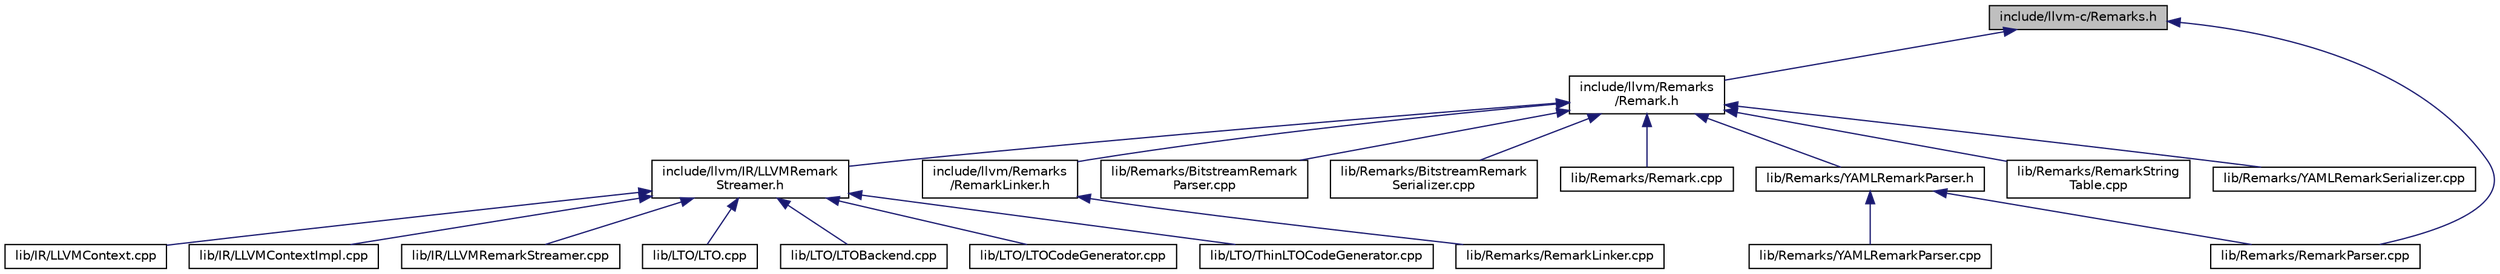 digraph "include/llvm-c/Remarks.h"
{
 // LATEX_PDF_SIZE
  bgcolor="transparent";
  edge [fontname="Helvetica",fontsize="10",labelfontname="Helvetica",labelfontsize="10"];
  node [fontname="Helvetica",fontsize="10",shape=record];
  Node1 [label="include/llvm-c/Remarks.h",height=0.2,width=0.4,color="black", fillcolor="grey75", style="filled", fontcolor="black",tooltip=" "];
  Node1 -> Node2 [dir="back",color="midnightblue",fontsize="10",style="solid",fontname="Helvetica"];
  Node2 [label="include/llvm/Remarks\l/Remark.h",height=0.2,width=0.4,color="black",URL="$Remark_8h.html",tooltip=" "];
  Node2 -> Node3 [dir="back",color="midnightblue",fontsize="10",style="solid",fontname="Helvetica"];
  Node3 [label="include/llvm/IR/LLVMRemark\lStreamer.h",height=0.2,width=0.4,color="black",URL="$LLVMRemarkStreamer_8h.html",tooltip=" "];
  Node3 -> Node4 [dir="back",color="midnightblue",fontsize="10",style="solid",fontname="Helvetica"];
  Node4 [label="lib/IR/LLVMContext.cpp",height=0.2,width=0.4,color="black",URL="$LLVMContext_8cpp.html",tooltip=" "];
  Node3 -> Node5 [dir="back",color="midnightblue",fontsize="10",style="solid",fontname="Helvetica"];
  Node5 [label="lib/IR/LLVMContextImpl.cpp",height=0.2,width=0.4,color="black",URL="$LLVMContextImpl_8cpp.html",tooltip=" "];
  Node3 -> Node6 [dir="back",color="midnightblue",fontsize="10",style="solid",fontname="Helvetica"];
  Node6 [label="lib/IR/LLVMRemarkStreamer.cpp",height=0.2,width=0.4,color="black",URL="$LLVMRemarkStreamer_8cpp.html",tooltip=" "];
  Node3 -> Node7 [dir="back",color="midnightblue",fontsize="10",style="solid",fontname="Helvetica"];
  Node7 [label="lib/LTO/LTO.cpp",height=0.2,width=0.4,color="black",URL="$LTO_8cpp.html",tooltip=" "];
  Node3 -> Node8 [dir="back",color="midnightblue",fontsize="10",style="solid",fontname="Helvetica"];
  Node8 [label="lib/LTO/LTOBackend.cpp",height=0.2,width=0.4,color="black",URL="$LTOBackend_8cpp.html",tooltip=" "];
  Node3 -> Node9 [dir="back",color="midnightblue",fontsize="10",style="solid",fontname="Helvetica"];
  Node9 [label="lib/LTO/LTOCodeGenerator.cpp",height=0.2,width=0.4,color="black",URL="$LTOCodeGenerator_8cpp.html",tooltip=" "];
  Node3 -> Node10 [dir="back",color="midnightblue",fontsize="10",style="solid",fontname="Helvetica"];
  Node10 [label="lib/LTO/ThinLTOCodeGenerator.cpp",height=0.2,width=0.4,color="black",URL="$ThinLTOCodeGenerator_8cpp.html",tooltip=" "];
  Node2 -> Node11 [dir="back",color="midnightblue",fontsize="10",style="solid",fontname="Helvetica"];
  Node11 [label="include/llvm/Remarks\l/RemarkLinker.h",height=0.2,width=0.4,color="black",URL="$RemarkLinker_8h.html",tooltip=" "];
  Node11 -> Node12 [dir="back",color="midnightblue",fontsize="10",style="solid",fontname="Helvetica"];
  Node12 [label="lib/Remarks/RemarkLinker.cpp",height=0.2,width=0.4,color="black",URL="$RemarkLinker_8cpp.html",tooltip=" "];
  Node2 -> Node13 [dir="back",color="midnightblue",fontsize="10",style="solid",fontname="Helvetica"];
  Node13 [label="lib/Remarks/BitstreamRemark\lParser.cpp",height=0.2,width=0.4,color="black",URL="$BitstreamRemarkParser_8cpp.html",tooltip=" "];
  Node2 -> Node14 [dir="back",color="midnightblue",fontsize="10",style="solid",fontname="Helvetica"];
  Node14 [label="lib/Remarks/BitstreamRemark\lSerializer.cpp",height=0.2,width=0.4,color="black",URL="$BitstreamRemarkSerializer_8cpp.html",tooltip=" "];
  Node2 -> Node15 [dir="back",color="midnightblue",fontsize="10",style="solid",fontname="Helvetica"];
  Node15 [label="lib/Remarks/Remark.cpp",height=0.2,width=0.4,color="black",URL="$Remark_8cpp.html",tooltip=" "];
  Node2 -> Node16 [dir="back",color="midnightblue",fontsize="10",style="solid",fontname="Helvetica"];
  Node16 [label="lib/Remarks/YAMLRemarkParser.h",height=0.2,width=0.4,color="black",URL="$YAMLRemarkParser_8h.html",tooltip=" "];
  Node16 -> Node17 [dir="back",color="midnightblue",fontsize="10",style="solid",fontname="Helvetica"];
  Node17 [label="lib/Remarks/RemarkParser.cpp",height=0.2,width=0.4,color="black",URL="$RemarkParser_8cpp.html",tooltip=" "];
  Node16 -> Node18 [dir="back",color="midnightblue",fontsize="10",style="solid",fontname="Helvetica"];
  Node18 [label="lib/Remarks/YAMLRemarkParser.cpp",height=0.2,width=0.4,color="black",URL="$YAMLRemarkParser_8cpp.html",tooltip=" "];
  Node2 -> Node19 [dir="back",color="midnightblue",fontsize="10",style="solid",fontname="Helvetica"];
  Node19 [label="lib/Remarks/RemarkString\lTable.cpp",height=0.2,width=0.4,color="black",URL="$RemarkStringTable_8cpp.html",tooltip=" "];
  Node2 -> Node20 [dir="back",color="midnightblue",fontsize="10",style="solid",fontname="Helvetica"];
  Node20 [label="lib/Remarks/YAMLRemarkSerializer.cpp",height=0.2,width=0.4,color="black",URL="$YAMLRemarkSerializer_8cpp.html",tooltip=" "];
  Node1 -> Node17 [dir="back",color="midnightblue",fontsize="10",style="solid",fontname="Helvetica"];
}
